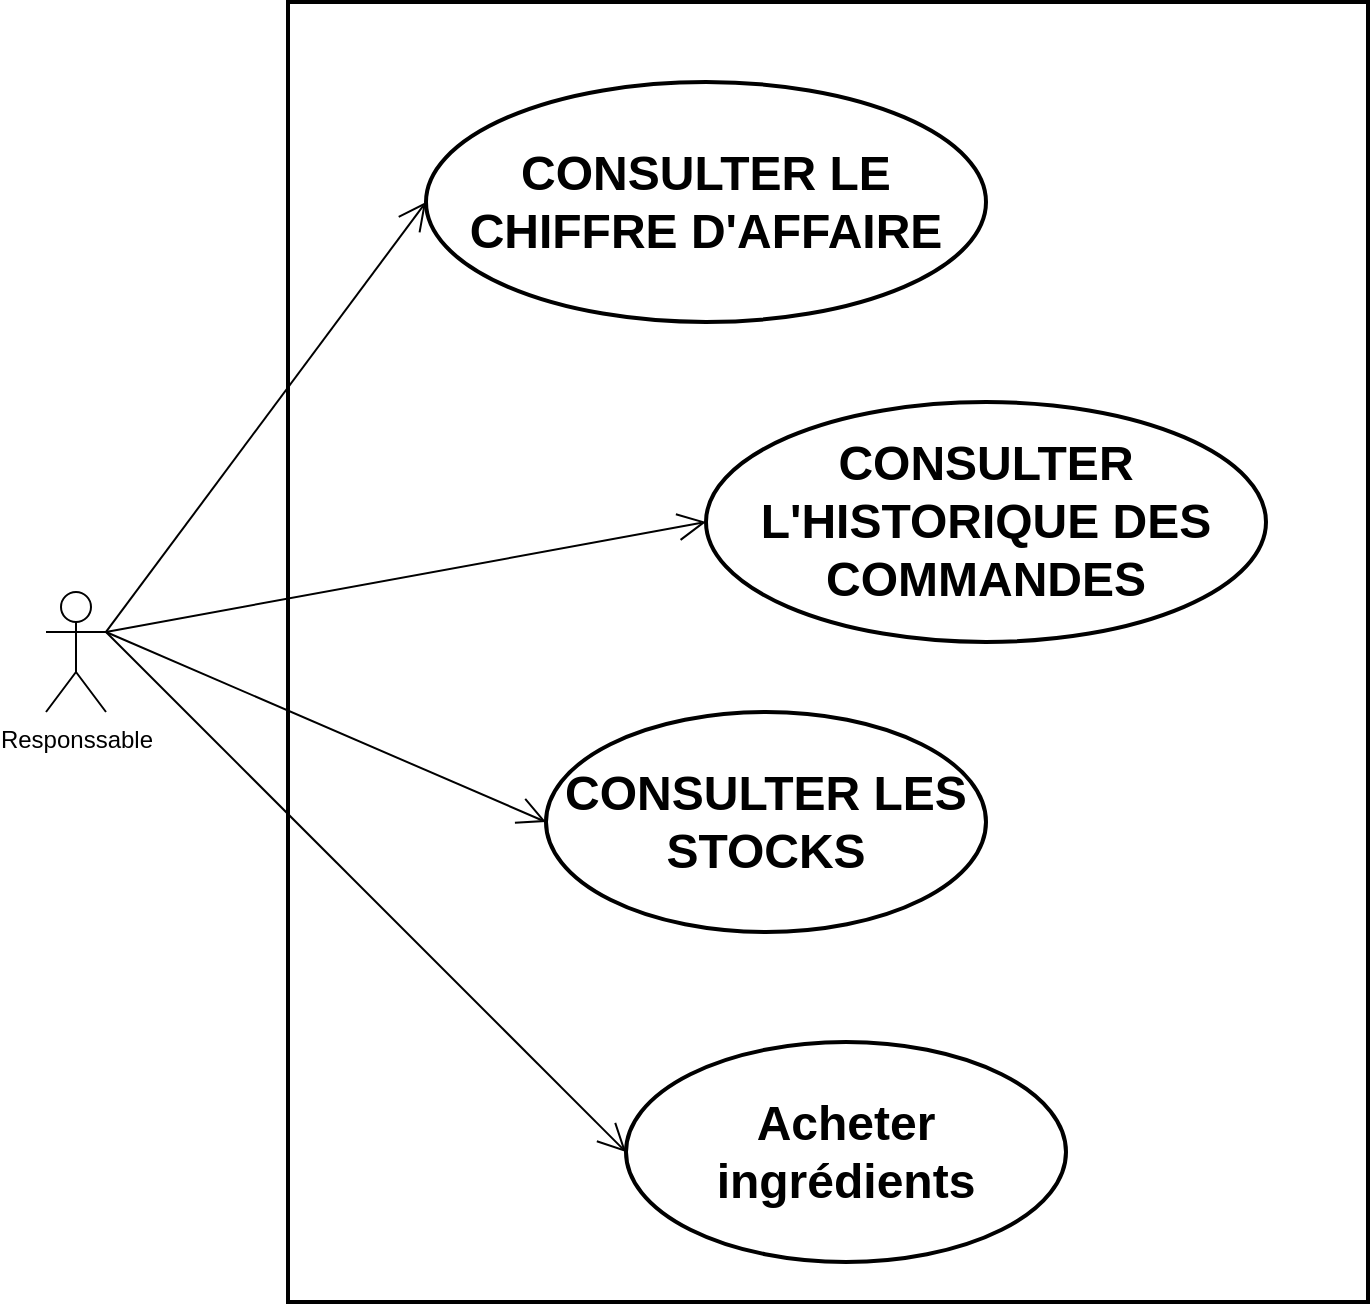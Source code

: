 <mxfile version="14.5.8" type="device"><diagram id="3z9-WOZR3hoRg3LtnowW" name="Page-1"><mxGraphModel dx="1814" dy="-91" grid="1" gridSize="10" guides="1" tooltips="1" connect="1" arrows="1" fold="1" page="1" pageScale="1" pageWidth="827" pageHeight="1169" math="0" shadow="0"><root><mxCell id="0"/><mxCell id="1" parent="0"/><mxCell id="DCJz9pVjDeZLYy9xQYm2-102" value="" style="html=1;strokeWidth=2;" vertex="1" parent="1"><mxGeometry x="411" y="1260" width="540" height="650" as="geometry"/></mxCell><mxCell id="DCJz9pVjDeZLYy9xQYm2-110" value="Responssable" style="shape=umlActor;verticalLabelPosition=bottom;verticalAlign=top;html=1;" vertex="1" parent="1"><mxGeometry x="290" y="1555" width="30" height="60" as="geometry"/></mxCell><mxCell id="DCJz9pVjDeZLYy9xQYm2-111" value="" style="endArrow=open;endFill=1;endSize=12;html=1;exitX=1;exitY=0.333;exitDx=0;exitDy=0;exitPerimeter=0;entryX=0;entryY=0.5;entryDx=0;entryDy=0;" edge="1" parent="1" source="DCJz9pVjDeZLYy9xQYm2-110" target="DCJz9pVjDeZLYy9xQYm2-120"><mxGeometry width="160" relative="1" as="geometry"><mxPoint x="371" y="1840" as="sourcePoint"/><mxPoint x="501" y="1700" as="targetPoint"/></mxGeometry></mxCell><mxCell id="DCJz9pVjDeZLYy9xQYm2-120" value="&lt;h1&gt;Acheter ingrédients&lt;/h1&gt;" style="ellipse;whiteSpace=wrap;html=1;strokeWidth=2;" vertex="1" parent="1"><mxGeometry x="580" y="1780" width="220" height="110" as="geometry"/></mxCell><mxCell id="DCJz9pVjDeZLYy9xQYm2-126" value="&lt;h1&gt;CONSULTER LES STOCKS&lt;/h1&gt;" style="ellipse;whiteSpace=wrap;html=1;strokeWidth=2;" vertex="1" parent="1"><mxGeometry x="540" y="1615" width="220" height="110" as="geometry"/></mxCell><mxCell id="DCJz9pVjDeZLYy9xQYm2-127" value="" style="endArrow=open;endFill=1;endSize=12;html=1;exitX=1;exitY=0.333;exitDx=0;exitDy=0;exitPerimeter=0;entryX=0;entryY=0.5;entryDx=0;entryDy=0;" edge="1" parent="1" source="DCJz9pVjDeZLYy9xQYm2-110" target="DCJz9pVjDeZLYy9xQYm2-126"><mxGeometry width="160" relative="1" as="geometry"><mxPoint x="350" y="1850" as="sourcePoint"/><mxPoint x="701" y="1840" as="targetPoint"/></mxGeometry></mxCell><mxCell id="DCJz9pVjDeZLYy9xQYm2-129" value="&lt;h1&gt;CONSULTER L'HISTORIQUE DES COMMANDES&lt;/h1&gt;" style="ellipse;whiteSpace=wrap;html=1;strokeWidth=2;" vertex="1" parent="1"><mxGeometry x="620" y="1460" width="280" height="120" as="geometry"/></mxCell><mxCell id="DCJz9pVjDeZLYy9xQYm2-130" value="&lt;h1&gt;CONSULTER LE CHIFFRE D'AFFAIRE&lt;/h1&gt;" style="ellipse;whiteSpace=wrap;html=1;strokeWidth=2;" vertex="1" parent="1"><mxGeometry x="480" y="1300" width="280" height="120" as="geometry"/></mxCell><mxCell id="DCJz9pVjDeZLYy9xQYm2-131" value="" style="endArrow=open;endFill=1;endSize=12;html=1;exitX=1;exitY=0.333;exitDx=0;exitDy=0;exitPerimeter=0;entryX=0;entryY=0.5;entryDx=0;entryDy=0;" edge="1" parent="1" source="DCJz9pVjDeZLYy9xQYm2-110" target="DCJz9pVjDeZLYy9xQYm2-130"><mxGeometry width="160" relative="1" as="geometry"><mxPoint x="280" y="1725" as="sourcePoint"/><mxPoint x="450" y="1640" as="targetPoint"/></mxGeometry></mxCell><mxCell id="DCJz9pVjDeZLYy9xQYm2-132" value="" style="endArrow=open;endFill=1;endSize=12;html=1;exitX=1;exitY=0.333;exitDx=0;exitDy=0;exitPerimeter=0;entryX=0;entryY=0.5;entryDx=0;entryDy=0;" edge="1" parent="1" source="DCJz9pVjDeZLYy9xQYm2-110" target="DCJz9pVjDeZLYy9xQYm2-129"><mxGeometry width="160" relative="1" as="geometry"><mxPoint x="230" y="1730" as="sourcePoint"/><mxPoint x="390" y="1850" as="targetPoint"/></mxGeometry></mxCell></root></mxGraphModel></diagram></mxfile>